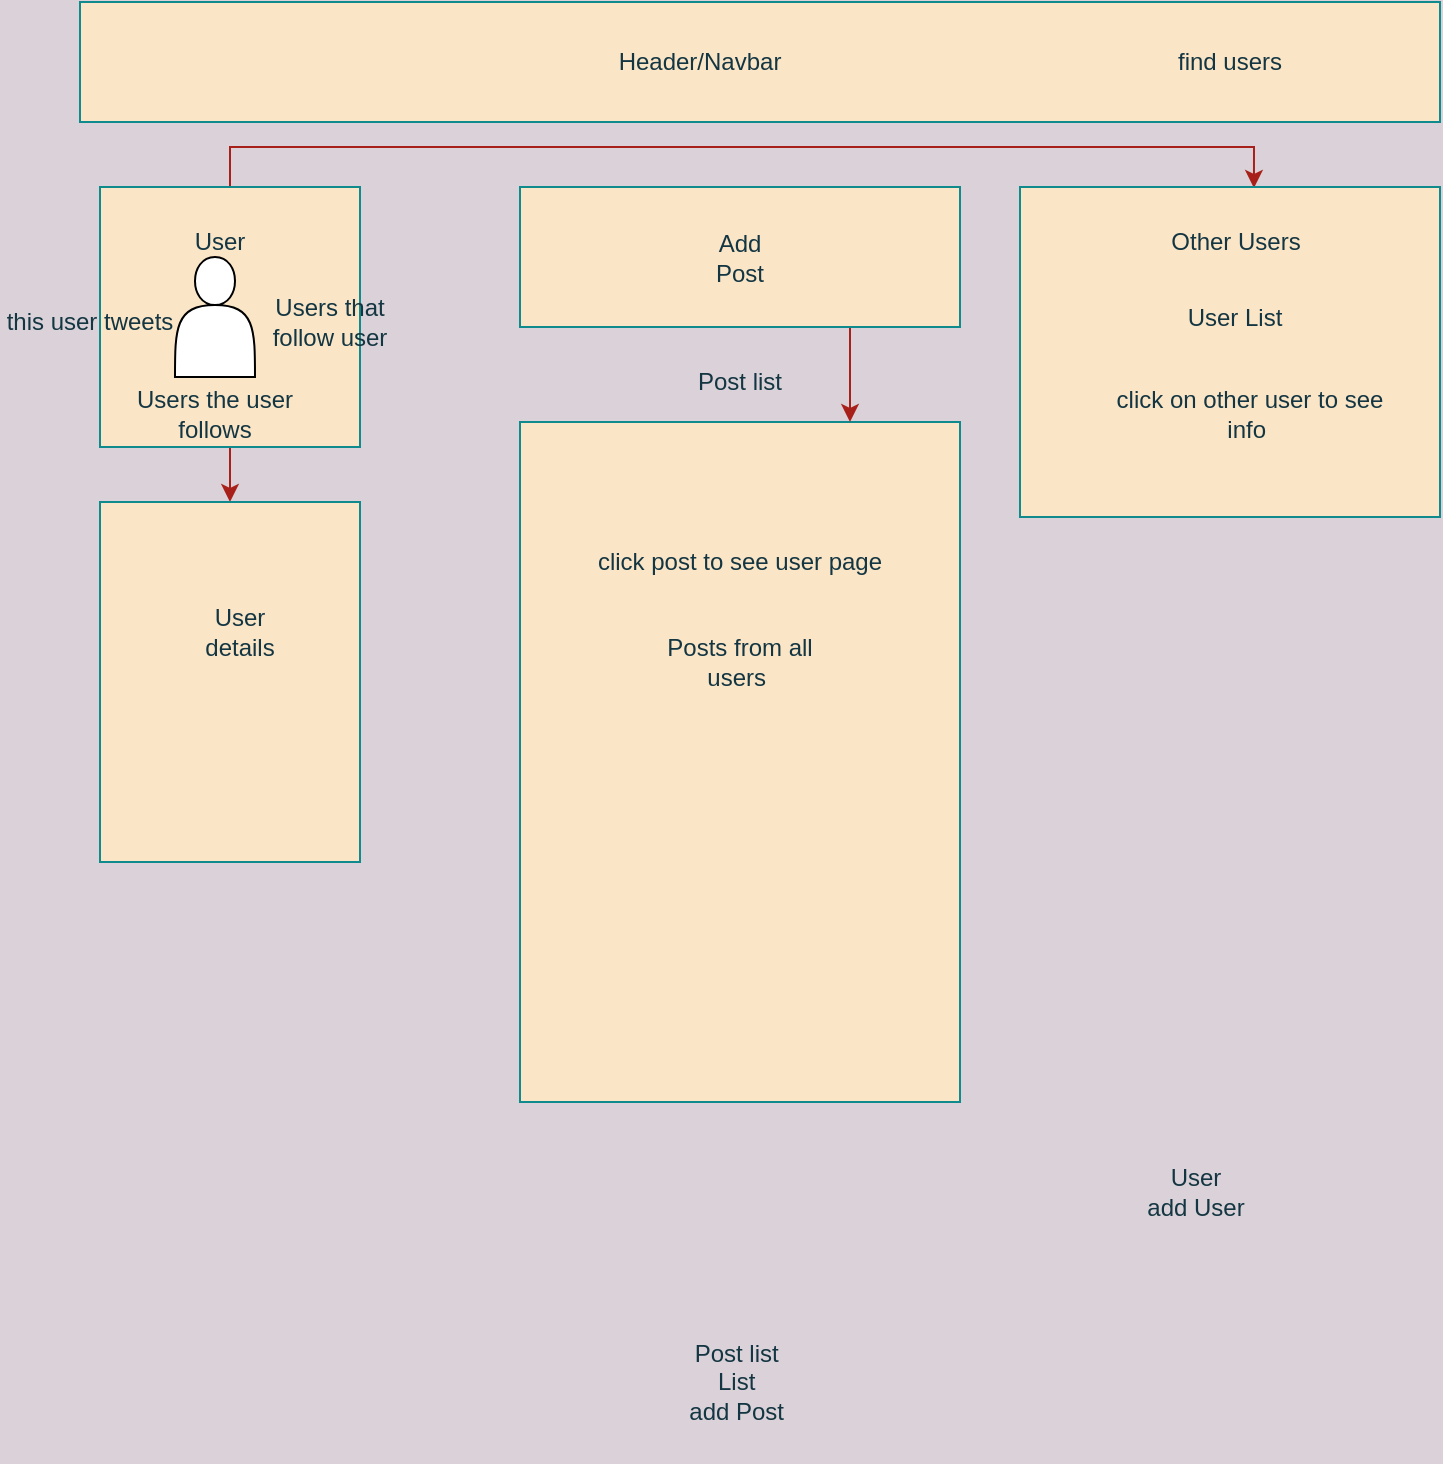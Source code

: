 <mxfile version="13.9.9" type="github">
  <diagram name="Page-1" id="9f46799a-70d6-7492-0946-bef42562c5a5">
    <mxGraphModel dx="1133" dy="1112" grid="1" gridSize="10" guides="1" tooltips="1" connect="1" arrows="1" fold="1" page="1" pageScale="1" pageWidth="1100" pageHeight="850" background="#DAD2D8" math="0" shadow="0">
      <root>
        <mxCell id="0" />
        <mxCell id="1" parent="0" />
        <mxCell id="0Nxc5I6BaaNkcupMPX7g-27" style="edgeStyle=orthogonalEdgeStyle;rounded=0;orthogonalLoop=1;jettySize=auto;html=1;exitX=0.5;exitY=1;exitDx=0;exitDy=0;entryX=0.5;entryY=0;entryDx=0;entryDy=0;labelBackgroundColor=#DAD2D8;strokeColor=#A8201A;fontColor=#143642;" parent="1" source="0Nxc5I6BaaNkcupMPX7g-1" target="0Nxc5I6BaaNkcupMPX7g-2" edge="1">
          <mxGeometry relative="1" as="geometry" />
        </mxCell>
        <mxCell id="0Nxc5I6BaaNkcupMPX7g-28" style="edgeStyle=orthogonalEdgeStyle;rounded=0;orthogonalLoop=1;jettySize=auto;html=1;exitX=0.5;exitY=0;exitDx=0;exitDy=0;entryX=0.557;entryY=0.003;entryDx=0;entryDy=0;entryPerimeter=0;labelBackgroundColor=#DAD2D8;strokeColor=#A8201A;fontColor=#143642;" parent="1" source="0Nxc5I6BaaNkcupMPX7g-1" target="0Nxc5I6BaaNkcupMPX7g-5" edge="1">
          <mxGeometry relative="1" as="geometry" />
        </mxCell>
        <mxCell id="0Nxc5I6BaaNkcupMPX7g-1" value="" style="whiteSpace=wrap;html=1;aspect=fixed;fillColor=#FAE5C7;strokeColor=#0F8B8D;fontColor=#143642;" parent="1" vertex="1">
          <mxGeometry x="60" y="122.5" width="130" height="130" as="geometry" />
        </mxCell>
        <mxCell id="0Nxc5I6BaaNkcupMPX7g-2" value="" style="rounded=0;whiteSpace=wrap;html=1;fillColor=#FAE5C7;strokeColor=#0F8B8D;fontColor=#143642;" parent="1" vertex="1">
          <mxGeometry x="60" y="280" width="130" height="180" as="geometry" />
        </mxCell>
        <mxCell id="0Nxc5I6BaaNkcupMPX7g-3" value="" style="rounded=0;whiteSpace=wrap;html=1;fillColor=#FAE5C7;strokeColor=#0F8B8D;fontColor=#143642;" parent="1" vertex="1">
          <mxGeometry x="270" y="240" width="220" height="340" as="geometry" />
        </mxCell>
        <mxCell id="0Nxc5I6BaaNkcupMPX7g-26" style="edgeStyle=orthogonalEdgeStyle;rounded=0;orthogonalLoop=1;jettySize=auto;html=1;exitX=0.75;exitY=1;exitDx=0;exitDy=0;entryX=0.75;entryY=0;entryDx=0;entryDy=0;labelBackgroundColor=#DAD2D8;strokeColor=#A8201A;fontColor=#143642;" parent="1" source="0Nxc5I6BaaNkcupMPX7g-4" target="0Nxc5I6BaaNkcupMPX7g-3" edge="1">
          <mxGeometry relative="1" as="geometry" />
        </mxCell>
        <mxCell id="0Nxc5I6BaaNkcupMPX7g-4" value="" style="rounded=0;whiteSpace=wrap;html=1;fillColor=#FAE5C7;strokeColor=#0F8B8D;fontColor=#143642;" parent="1" vertex="1">
          <mxGeometry x="270" y="122.5" width="220" height="70" as="geometry" />
        </mxCell>
        <mxCell id="0Nxc5I6BaaNkcupMPX7g-5" value="" style="rounded=0;whiteSpace=wrap;html=1;fillColor=#FAE5C7;strokeColor=#0F8B8D;fontColor=#143642;" parent="1" vertex="1">
          <mxGeometry x="520" y="122.5" width="210" height="165" as="geometry" />
        </mxCell>
        <mxCell id="0Nxc5I6BaaNkcupMPX7g-7" value="Posts from all users&amp;nbsp;" style="text;html=1;strokeColor=none;fillColor=none;align=center;verticalAlign=middle;whiteSpace=wrap;rounded=0;fontColor=#143642;" parent="1" vertex="1">
          <mxGeometry x="330" y="350" width="100" height="20" as="geometry" />
        </mxCell>
        <mxCell id="0Nxc5I6BaaNkcupMPX7g-8" value="" style="rounded=0;whiteSpace=wrap;html=1;fillColor=#FAE5C7;strokeColor=#0F8B8D;fontColor=#143642;" parent="1" vertex="1">
          <mxGeometry x="50" y="30" width="680" height="60" as="geometry" />
        </mxCell>
        <mxCell id="0Nxc5I6BaaNkcupMPX7g-10" value="Header/Navbar" style="text;html=1;strokeColor=none;fillColor=none;align=center;verticalAlign=middle;whiteSpace=wrap;rounded=0;fontColor=#143642;" parent="1" vertex="1">
          <mxGeometry x="300" y="45" width="120" height="30" as="geometry" />
        </mxCell>
        <mxCell id="0Nxc5I6BaaNkcupMPX7g-11" value="User" style="text;html=1;strokeColor=none;fillColor=none;align=center;verticalAlign=middle;whiteSpace=wrap;rounded=0;fontColor=#143642;" parent="1" vertex="1">
          <mxGeometry x="100" y="140" width="40" height="20" as="geometry" />
        </mxCell>
        <mxCell id="0Nxc5I6BaaNkcupMPX7g-12" value="User details" style="text;html=1;strokeColor=none;fillColor=none;align=center;verticalAlign=middle;whiteSpace=wrap;rounded=0;fontColor=#143642;" parent="1" vertex="1">
          <mxGeometry x="100" y="310" width="60" height="70" as="geometry" />
        </mxCell>
        <mxCell id="0Nxc5I6BaaNkcupMPX7g-13" value="Post list" style="text;html=1;strokeColor=none;fillColor=none;align=center;verticalAlign=middle;whiteSpace=wrap;rounded=0;fontColor=#143642;" parent="1" vertex="1">
          <mxGeometry x="350" y="210" width="60" height="20" as="geometry" />
        </mxCell>
        <mxCell id="0Nxc5I6BaaNkcupMPX7g-14" value="Add Post" style="text;html=1;strokeColor=none;fillColor=none;align=center;verticalAlign=middle;whiteSpace=wrap;rounded=0;fontColor=#143642;" parent="1" vertex="1">
          <mxGeometry x="360" y="147.5" width="40" height="20" as="geometry" />
        </mxCell>
        <mxCell id="0Nxc5I6BaaNkcupMPX7g-15" value="Other Users" style="text;html=1;strokeColor=none;fillColor=none;align=center;verticalAlign=middle;whiteSpace=wrap;rounded=0;fontColor=#143642;" parent="1" vertex="1">
          <mxGeometry x="582.5" y="140" width="90" height="20" as="geometry" />
        </mxCell>
        <mxCell id="0Nxc5I6BaaNkcupMPX7g-17" value="click on other user to see info&amp;nbsp;" style="text;html=1;strokeColor=none;fillColor=none;align=center;verticalAlign=middle;whiteSpace=wrap;rounded=0;fontColor=#143642;" parent="1" vertex="1">
          <mxGeometry x="560" y="220" width="150" height="32.5" as="geometry" />
        </mxCell>
        <mxCell id="0Nxc5I6BaaNkcupMPX7g-18" value="click post to see user page" style="text;html=1;strokeColor=none;fillColor=none;align=center;verticalAlign=middle;whiteSpace=wrap;rounded=0;fontColor=#143642;" parent="1" vertex="1">
          <mxGeometry x="285" y="300" width="190" height="20" as="geometry" />
        </mxCell>
        <mxCell id="0Nxc5I6BaaNkcupMPX7g-20" value="Users the user follows" style="text;html=1;strokeColor=none;fillColor=none;align=center;verticalAlign=middle;whiteSpace=wrap;rounded=0;fontColor=#143642;" parent="1" vertex="1">
          <mxGeometry x="60" y="226.25" width="115" height="20" as="geometry" />
        </mxCell>
        <mxCell id="0Nxc5I6BaaNkcupMPX7g-21" value="this user tweets" style="text;html=1;strokeColor=none;fillColor=none;align=center;verticalAlign=middle;whiteSpace=wrap;rounded=0;fontColor=#143642;" parent="1" vertex="1">
          <mxGeometry x="10" y="180" width="90" height="20" as="geometry" />
        </mxCell>
        <mxCell id="0Nxc5I6BaaNkcupMPX7g-22" value="Users that follow user" style="text;html=1;strokeColor=none;fillColor=none;align=center;verticalAlign=middle;whiteSpace=wrap;rounded=0;fontColor=#143642;" parent="1" vertex="1">
          <mxGeometry x="140" y="180" width="70" height="20" as="geometry" />
        </mxCell>
        <mxCell id="0Nxc5I6BaaNkcupMPX7g-23" value="Post list&amp;nbsp;&lt;br&gt;List&amp;nbsp;&lt;br&gt;add Post&amp;nbsp;" style="text;html=1;strokeColor=none;fillColor=none;align=center;verticalAlign=middle;whiteSpace=wrap;rounded=0;fontColor=#143642;" parent="1" vertex="1">
          <mxGeometry x="270" y="680" width="220" height="80" as="geometry" />
        </mxCell>
        <mxCell id="0Nxc5I6BaaNkcupMPX7g-24" value="User&lt;br&gt;add User&lt;br&gt;" style="text;html=1;strokeColor=none;fillColor=none;align=center;verticalAlign=middle;whiteSpace=wrap;rounded=0;fontColor=#143642;" parent="1" vertex="1">
          <mxGeometry x="542.5" y="560" width="130" height="130" as="geometry" />
        </mxCell>
        <mxCell id="0Nxc5I6BaaNkcupMPX7g-25" value="User List" style="text;html=1;strokeColor=none;fillColor=none;align=center;verticalAlign=middle;whiteSpace=wrap;rounded=0;fontColor=#143642;" parent="1" vertex="1">
          <mxGeometry x="595" y="175" width="65" height="25" as="geometry" />
        </mxCell>
        <mxCell id="0Nxc5I6BaaNkcupMPX7g-29" value="find users" style="text;html=1;strokeColor=none;fillColor=none;align=center;verticalAlign=middle;whiteSpace=wrap;rounded=0;fontColor=#143642;" parent="1" vertex="1">
          <mxGeometry x="580" y="50" width="90" height="20" as="geometry" />
        </mxCell>
        <mxCell id="0Nxc5I6BaaNkcupMPX7g-30" value="" style="shape=actor;whiteSpace=wrap;html=1;" vertex="1" parent="1">
          <mxGeometry x="97.5" y="157.5" width="40" height="60" as="geometry" />
        </mxCell>
      </root>
    </mxGraphModel>
  </diagram>
</mxfile>
